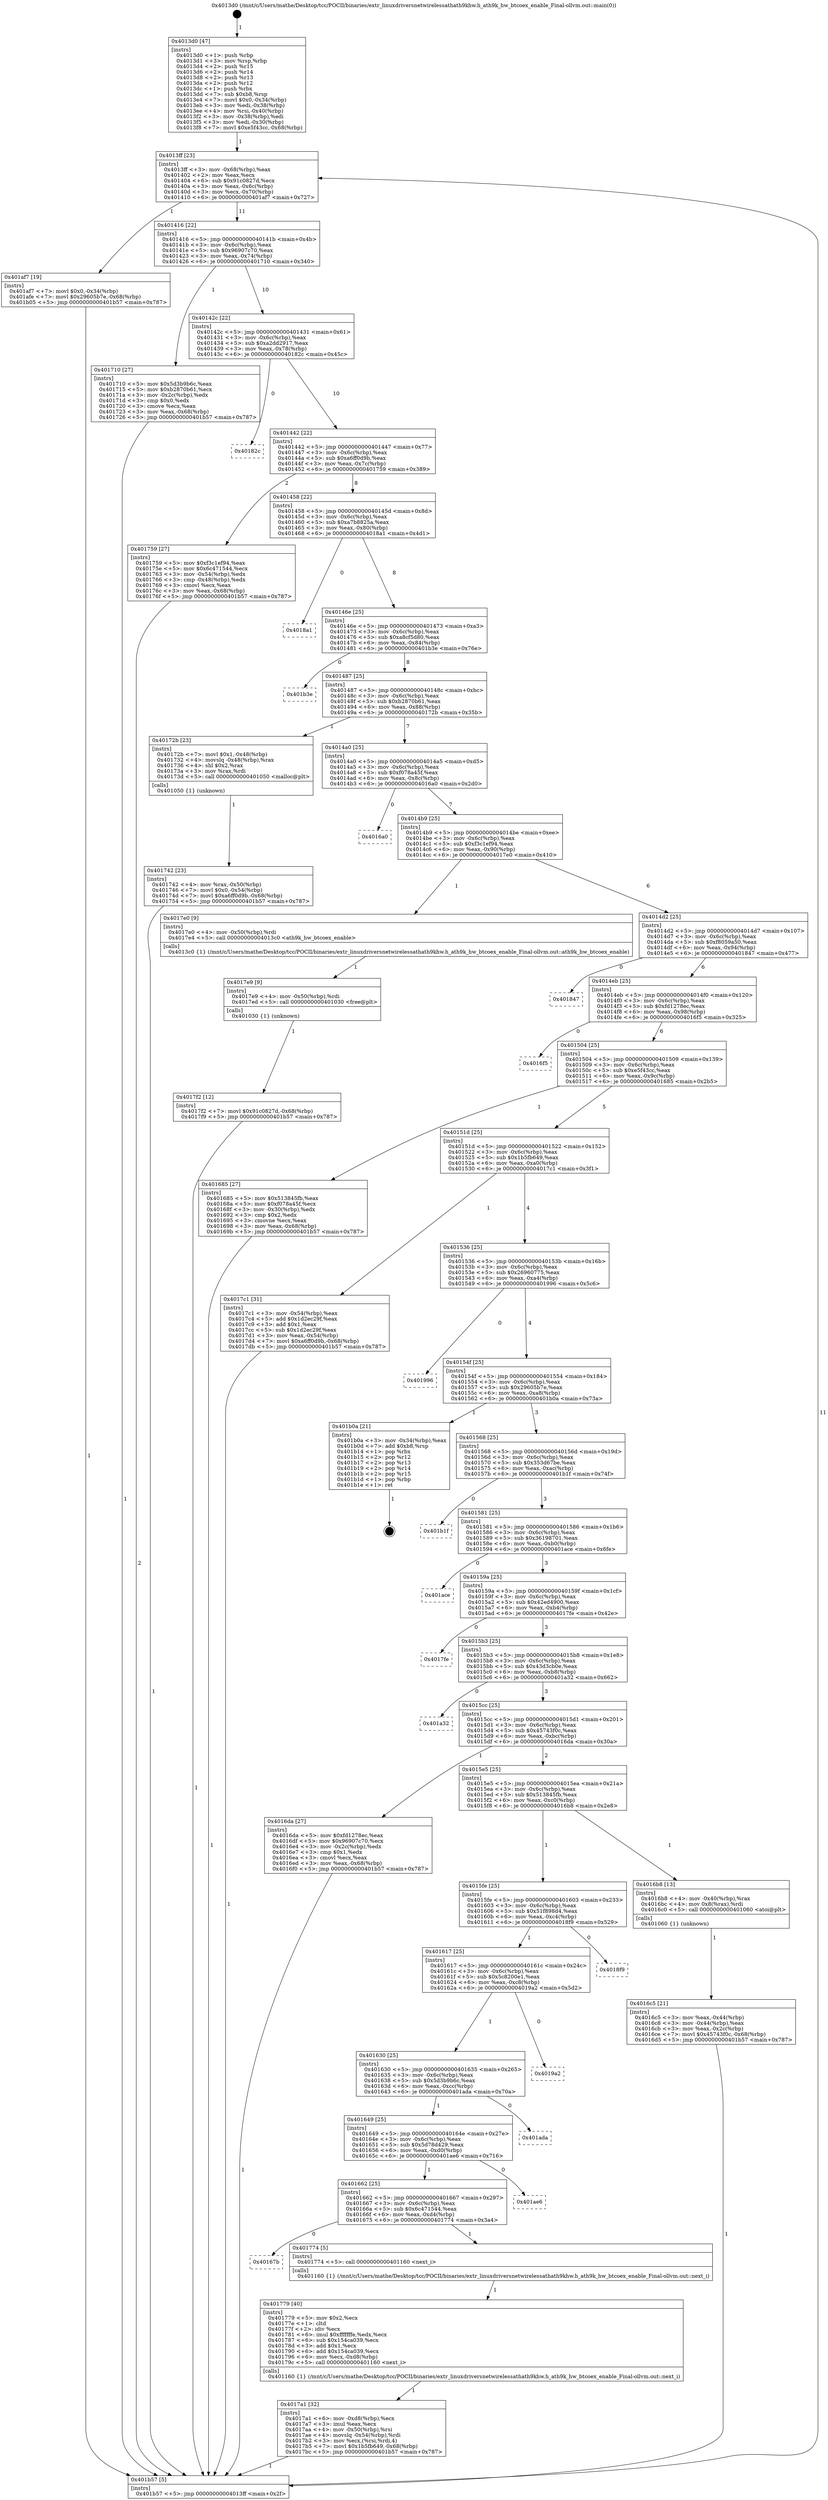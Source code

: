 digraph "0x4013d0" {
  label = "0x4013d0 (/mnt/c/Users/mathe/Desktop/tcc/POCII/binaries/extr_linuxdriversnetwirelessathath9khw.h_ath9k_hw_btcoex_enable_Final-ollvm.out::main(0))"
  labelloc = "t"
  node[shape=record]

  Entry [label="",width=0.3,height=0.3,shape=circle,fillcolor=black,style=filled]
  "0x4013ff" [label="{
     0x4013ff [23]\l
     | [instrs]\l
     &nbsp;&nbsp;0x4013ff \<+3\>: mov -0x68(%rbp),%eax\l
     &nbsp;&nbsp;0x401402 \<+2\>: mov %eax,%ecx\l
     &nbsp;&nbsp;0x401404 \<+6\>: sub $0x91c0827d,%ecx\l
     &nbsp;&nbsp;0x40140a \<+3\>: mov %eax,-0x6c(%rbp)\l
     &nbsp;&nbsp;0x40140d \<+3\>: mov %ecx,-0x70(%rbp)\l
     &nbsp;&nbsp;0x401410 \<+6\>: je 0000000000401af7 \<main+0x727\>\l
  }"]
  "0x401af7" [label="{
     0x401af7 [19]\l
     | [instrs]\l
     &nbsp;&nbsp;0x401af7 \<+7\>: movl $0x0,-0x34(%rbp)\l
     &nbsp;&nbsp;0x401afe \<+7\>: movl $0x29605b7e,-0x68(%rbp)\l
     &nbsp;&nbsp;0x401b05 \<+5\>: jmp 0000000000401b57 \<main+0x787\>\l
  }"]
  "0x401416" [label="{
     0x401416 [22]\l
     | [instrs]\l
     &nbsp;&nbsp;0x401416 \<+5\>: jmp 000000000040141b \<main+0x4b\>\l
     &nbsp;&nbsp;0x40141b \<+3\>: mov -0x6c(%rbp),%eax\l
     &nbsp;&nbsp;0x40141e \<+5\>: sub $0x96907c70,%eax\l
     &nbsp;&nbsp;0x401423 \<+3\>: mov %eax,-0x74(%rbp)\l
     &nbsp;&nbsp;0x401426 \<+6\>: je 0000000000401710 \<main+0x340\>\l
  }"]
  Exit [label="",width=0.3,height=0.3,shape=circle,fillcolor=black,style=filled,peripheries=2]
  "0x401710" [label="{
     0x401710 [27]\l
     | [instrs]\l
     &nbsp;&nbsp;0x401710 \<+5\>: mov $0x5d3b9b6c,%eax\l
     &nbsp;&nbsp;0x401715 \<+5\>: mov $0xb2870b61,%ecx\l
     &nbsp;&nbsp;0x40171a \<+3\>: mov -0x2c(%rbp),%edx\l
     &nbsp;&nbsp;0x40171d \<+3\>: cmp $0x0,%edx\l
     &nbsp;&nbsp;0x401720 \<+3\>: cmove %ecx,%eax\l
     &nbsp;&nbsp;0x401723 \<+3\>: mov %eax,-0x68(%rbp)\l
     &nbsp;&nbsp;0x401726 \<+5\>: jmp 0000000000401b57 \<main+0x787\>\l
  }"]
  "0x40142c" [label="{
     0x40142c [22]\l
     | [instrs]\l
     &nbsp;&nbsp;0x40142c \<+5\>: jmp 0000000000401431 \<main+0x61\>\l
     &nbsp;&nbsp;0x401431 \<+3\>: mov -0x6c(%rbp),%eax\l
     &nbsp;&nbsp;0x401434 \<+5\>: sub $0xa2dd2917,%eax\l
     &nbsp;&nbsp;0x401439 \<+3\>: mov %eax,-0x78(%rbp)\l
     &nbsp;&nbsp;0x40143c \<+6\>: je 000000000040182c \<main+0x45c\>\l
  }"]
  "0x4017f2" [label="{
     0x4017f2 [12]\l
     | [instrs]\l
     &nbsp;&nbsp;0x4017f2 \<+7\>: movl $0x91c0827d,-0x68(%rbp)\l
     &nbsp;&nbsp;0x4017f9 \<+5\>: jmp 0000000000401b57 \<main+0x787\>\l
  }"]
  "0x40182c" [label="{
     0x40182c\l
  }", style=dashed]
  "0x401442" [label="{
     0x401442 [22]\l
     | [instrs]\l
     &nbsp;&nbsp;0x401442 \<+5\>: jmp 0000000000401447 \<main+0x77\>\l
     &nbsp;&nbsp;0x401447 \<+3\>: mov -0x6c(%rbp),%eax\l
     &nbsp;&nbsp;0x40144a \<+5\>: sub $0xa6ff0d9b,%eax\l
     &nbsp;&nbsp;0x40144f \<+3\>: mov %eax,-0x7c(%rbp)\l
     &nbsp;&nbsp;0x401452 \<+6\>: je 0000000000401759 \<main+0x389\>\l
  }"]
  "0x4017e9" [label="{
     0x4017e9 [9]\l
     | [instrs]\l
     &nbsp;&nbsp;0x4017e9 \<+4\>: mov -0x50(%rbp),%rdi\l
     &nbsp;&nbsp;0x4017ed \<+5\>: call 0000000000401030 \<free@plt\>\l
     | [calls]\l
     &nbsp;&nbsp;0x401030 \{1\} (unknown)\l
  }"]
  "0x401759" [label="{
     0x401759 [27]\l
     | [instrs]\l
     &nbsp;&nbsp;0x401759 \<+5\>: mov $0xf3c1ef94,%eax\l
     &nbsp;&nbsp;0x40175e \<+5\>: mov $0x6c471544,%ecx\l
     &nbsp;&nbsp;0x401763 \<+3\>: mov -0x54(%rbp),%edx\l
     &nbsp;&nbsp;0x401766 \<+3\>: cmp -0x48(%rbp),%edx\l
     &nbsp;&nbsp;0x401769 \<+3\>: cmovl %ecx,%eax\l
     &nbsp;&nbsp;0x40176c \<+3\>: mov %eax,-0x68(%rbp)\l
     &nbsp;&nbsp;0x40176f \<+5\>: jmp 0000000000401b57 \<main+0x787\>\l
  }"]
  "0x401458" [label="{
     0x401458 [22]\l
     | [instrs]\l
     &nbsp;&nbsp;0x401458 \<+5\>: jmp 000000000040145d \<main+0x8d\>\l
     &nbsp;&nbsp;0x40145d \<+3\>: mov -0x6c(%rbp),%eax\l
     &nbsp;&nbsp;0x401460 \<+5\>: sub $0xa7b8825a,%eax\l
     &nbsp;&nbsp;0x401465 \<+3\>: mov %eax,-0x80(%rbp)\l
     &nbsp;&nbsp;0x401468 \<+6\>: je 00000000004018a1 \<main+0x4d1\>\l
  }"]
  "0x4017a1" [label="{
     0x4017a1 [32]\l
     | [instrs]\l
     &nbsp;&nbsp;0x4017a1 \<+6\>: mov -0xd8(%rbp),%ecx\l
     &nbsp;&nbsp;0x4017a7 \<+3\>: imul %eax,%ecx\l
     &nbsp;&nbsp;0x4017aa \<+4\>: mov -0x50(%rbp),%rsi\l
     &nbsp;&nbsp;0x4017ae \<+4\>: movslq -0x54(%rbp),%rdi\l
     &nbsp;&nbsp;0x4017b2 \<+3\>: mov %ecx,(%rsi,%rdi,4)\l
     &nbsp;&nbsp;0x4017b5 \<+7\>: movl $0x1b5fb649,-0x68(%rbp)\l
     &nbsp;&nbsp;0x4017bc \<+5\>: jmp 0000000000401b57 \<main+0x787\>\l
  }"]
  "0x4018a1" [label="{
     0x4018a1\l
  }", style=dashed]
  "0x40146e" [label="{
     0x40146e [25]\l
     | [instrs]\l
     &nbsp;&nbsp;0x40146e \<+5\>: jmp 0000000000401473 \<main+0xa3\>\l
     &nbsp;&nbsp;0x401473 \<+3\>: mov -0x6c(%rbp),%eax\l
     &nbsp;&nbsp;0x401476 \<+5\>: sub $0xa8cf5d80,%eax\l
     &nbsp;&nbsp;0x40147b \<+6\>: mov %eax,-0x84(%rbp)\l
     &nbsp;&nbsp;0x401481 \<+6\>: je 0000000000401b3e \<main+0x76e\>\l
  }"]
  "0x401779" [label="{
     0x401779 [40]\l
     | [instrs]\l
     &nbsp;&nbsp;0x401779 \<+5\>: mov $0x2,%ecx\l
     &nbsp;&nbsp;0x40177e \<+1\>: cltd\l
     &nbsp;&nbsp;0x40177f \<+2\>: idiv %ecx\l
     &nbsp;&nbsp;0x401781 \<+6\>: imul $0xfffffffe,%edx,%ecx\l
     &nbsp;&nbsp;0x401787 \<+6\>: sub $0x154ca039,%ecx\l
     &nbsp;&nbsp;0x40178d \<+3\>: add $0x1,%ecx\l
     &nbsp;&nbsp;0x401790 \<+6\>: add $0x154ca039,%ecx\l
     &nbsp;&nbsp;0x401796 \<+6\>: mov %ecx,-0xd8(%rbp)\l
     &nbsp;&nbsp;0x40179c \<+5\>: call 0000000000401160 \<next_i\>\l
     | [calls]\l
     &nbsp;&nbsp;0x401160 \{1\} (/mnt/c/Users/mathe/Desktop/tcc/POCII/binaries/extr_linuxdriversnetwirelessathath9khw.h_ath9k_hw_btcoex_enable_Final-ollvm.out::next_i)\l
  }"]
  "0x401b3e" [label="{
     0x401b3e\l
  }", style=dashed]
  "0x401487" [label="{
     0x401487 [25]\l
     | [instrs]\l
     &nbsp;&nbsp;0x401487 \<+5\>: jmp 000000000040148c \<main+0xbc\>\l
     &nbsp;&nbsp;0x40148c \<+3\>: mov -0x6c(%rbp),%eax\l
     &nbsp;&nbsp;0x40148f \<+5\>: sub $0xb2870b61,%eax\l
     &nbsp;&nbsp;0x401494 \<+6\>: mov %eax,-0x88(%rbp)\l
     &nbsp;&nbsp;0x40149a \<+6\>: je 000000000040172b \<main+0x35b\>\l
  }"]
  "0x40167b" [label="{
     0x40167b\l
  }", style=dashed]
  "0x40172b" [label="{
     0x40172b [23]\l
     | [instrs]\l
     &nbsp;&nbsp;0x40172b \<+7\>: movl $0x1,-0x48(%rbp)\l
     &nbsp;&nbsp;0x401732 \<+4\>: movslq -0x48(%rbp),%rax\l
     &nbsp;&nbsp;0x401736 \<+4\>: shl $0x2,%rax\l
     &nbsp;&nbsp;0x40173a \<+3\>: mov %rax,%rdi\l
     &nbsp;&nbsp;0x40173d \<+5\>: call 0000000000401050 \<malloc@plt\>\l
     | [calls]\l
     &nbsp;&nbsp;0x401050 \{1\} (unknown)\l
  }"]
  "0x4014a0" [label="{
     0x4014a0 [25]\l
     | [instrs]\l
     &nbsp;&nbsp;0x4014a0 \<+5\>: jmp 00000000004014a5 \<main+0xd5\>\l
     &nbsp;&nbsp;0x4014a5 \<+3\>: mov -0x6c(%rbp),%eax\l
     &nbsp;&nbsp;0x4014a8 \<+5\>: sub $0xf078a45f,%eax\l
     &nbsp;&nbsp;0x4014ad \<+6\>: mov %eax,-0x8c(%rbp)\l
     &nbsp;&nbsp;0x4014b3 \<+6\>: je 00000000004016a0 \<main+0x2d0\>\l
  }"]
  "0x401774" [label="{
     0x401774 [5]\l
     | [instrs]\l
     &nbsp;&nbsp;0x401774 \<+5\>: call 0000000000401160 \<next_i\>\l
     | [calls]\l
     &nbsp;&nbsp;0x401160 \{1\} (/mnt/c/Users/mathe/Desktop/tcc/POCII/binaries/extr_linuxdriversnetwirelessathath9khw.h_ath9k_hw_btcoex_enable_Final-ollvm.out::next_i)\l
  }"]
  "0x4016a0" [label="{
     0x4016a0\l
  }", style=dashed]
  "0x4014b9" [label="{
     0x4014b9 [25]\l
     | [instrs]\l
     &nbsp;&nbsp;0x4014b9 \<+5\>: jmp 00000000004014be \<main+0xee\>\l
     &nbsp;&nbsp;0x4014be \<+3\>: mov -0x6c(%rbp),%eax\l
     &nbsp;&nbsp;0x4014c1 \<+5\>: sub $0xf3c1ef94,%eax\l
     &nbsp;&nbsp;0x4014c6 \<+6\>: mov %eax,-0x90(%rbp)\l
     &nbsp;&nbsp;0x4014cc \<+6\>: je 00000000004017e0 \<main+0x410\>\l
  }"]
  "0x401662" [label="{
     0x401662 [25]\l
     | [instrs]\l
     &nbsp;&nbsp;0x401662 \<+5\>: jmp 0000000000401667 \<main+0x297\>\l
     &nbsp;&nbsp;0x401667 \<+3\>: mov -0x6c(%rbp),%eax\l
     &nbsp;&nbsp;0x40166a \<+5\>: sub $0x6c471544,%eax\l
     &nbsp;&nbsp;0x40166f \<+6\>: mov %eax,-0xd4(%rbp)\l
     &nbsp;&nbsp;0x401675 \<+6\>: je 0000000000401774 \<main+0x3a4\>\l
  }"]
  "0x4017e0" [label="{
     0x4017e0 [9]\l
     | [instrs]\l
     &nbsp;&nbsp;0x4017e0 \<+4\>: mov -0x50(%rbp),%rdi\l
     &nbsp;&nbsp;0x4017e4 \<+5\>: call 00000000004013c0 \<ath9k_hw_btcoex_enable\>\l
     | [calls]\l
     &nbsp;&nbsp;0x4013c0 \{1\} (/mnt/c/Users/mathe/Desktop/tcc/POCII/binaries/extr_linuxdriversnetwirelessathath9khw.h_ath9k_hw_btcoex_enable_Final-ollvm.out::ath9k_hw_btcoex_enable)\l
  }"]
  "0x4014d2" [label="{
     0x4014d2 [25]\l
     | [instrs]\l
     &nbsp;&nbsp;0x4014d2 \<+5\>: jmp 00000000004014d7 \<main+0x107\>\l
     &nbsp;&nbsp;0x4014d7 \<+3\>: mov -0x6c(%rbp),%eax\l
     &nbsp;&nbsp;0x4014da \<+5\>: sub $0xf8059a50,%eax\l
     &nbsp;&nbsp;0x4014df \<+6\>: mov %eax,-0x94(%rbp)\l
     &nbsp;&nbsp;0x4014e5 \<+6\>: je 0000000000401847 \<main+0x477\>\l
  }"]
  "0x401ae6" [label="{
     0x401ae6\l
  }", style=dashed]
  "0x401847" [label="{
     0x401847\l
  }", style=dashed]
  "0x4014eb" [label="{
     0x4014eb [25]\l
     | [instrs]\l
     &nbsp;&nbsp;0x4014eb \<+5\>: jmp 00000000004014f0 \<main+0x120\>\l
     &nbsp;&nbsp;0x4014f0 \<+3\>: mov -0x6c(%rbp),%eax\l
     &nbsp;&nbsp;0x4014f3 \<+5\>: sub $0xfd1278ec,%eax\l
     &nbsp;&nbsp;0x4014f8 \<+6\>: mov %eax,-0x98(%rbp)\l
     &nbsp;&nbsp;0x4014fe \<+6\>: je 00000000004016f5 \<main+0x325\>\l
  }"]
  "0x401649" [label="{
     0x401649 [25]\l
     | [instrs]\l
     &nbsp;&nbsp;0x401649 \<+5\>: jmp 000000000040164e \<main+0x27e\>\l
     &nbsp;&nbsp;0x40164e \<+3\>: mov -0x6c(%rbp),%eax\l
     &nbsp;&nbsp;0x401651 \<+5\>: sub $0x5d78d429,%eax\l
     &nbsp;&nbsp;0x401656 \<+6\>: mov %eax,-0xd0(%rbp)\l
     &nbsp;&nbsp;0x40165c \<+6\>: je 0000000000401ae6 \<main+0x716\>\l
  }"]
  "0x4016f5" [label="{
     0x4016f5\l
  }", style=dashed]
  "0x401504" [label="{
     0x401504 [25]\l
     | [instrs]\l
     &nbsp;&nbsp;0x401504 \<+5\>: jmp 0000000000401509 \<main+0x139\>\l
     &nbsp;&nbsp;0x401509 \<+3\>: mov -0x6c(%rbp),%eax\l
     &nbsp;&nbsp;0x40150c \<+5\>: sub $0xe5f43cc,%eax\l
     &nbsp;&nbsp;0x401511 \<+6\>: mov %eax,-0x9c(%rbp)\l
     &nbsp;&nbsp;0x401517 \<+6\>: je 0000000000401685 \<main+0x2b5\>\l
  }"]
  "0x401ada" [label="{
     0x401ada\l
  }", style=dashed]
  "0x401685" [label="{
     0x401685 [27]\l
     | [instrs]\l
     &nbsp;&nbsp;0x401685 \<+5\>: mov $0x513845fb,%eax\l
     &nbsp;&nbsp;0x40168a \<+5\>: mov $0xf078a45f,%ecx\l
     &nbsp;&nbsp;0x40168f \<+3\>: mov -0x30(%rbp),%edx\l
     &nbsp;&nbsp;0x401692 \<+3\>: cmp $0x2,%edx\l
     &nbsp;&nbsp;0x401695 \<+3\>: cmovne %ecx,%eax\l
     &nbsp;&nbsp;0x401698 \<+3\>: mov %eax,-0x68(%rbp)\l
     &nbsp;&nbsp;0x40169b \<+5\>: jmp 0000000000401b57 \<main+0x787\>\l
  }"]
  "0x40151d" [label="{
     0x40151d [25]\l
     | [instrs]\l
     &nbsp;&nbsp;0x40151d \<+5\>: jmp 0000000000401522 \<main+0x152\>\l
     &nbsp;&nbsp;0x401522 \<+3\>: mov -0x6c(%rbp),%eax\l
     &nbsp;&nbsp;0x401525 \<+5\>: sub $0x1b5fb649,%eax\l
     &nbsp;&nbsp;0x40152a \<+6\>: mov %eax,-0xa0(%rbp)\l
     &nbsp;&nbsp;0x401530 \<+6\>: je 00000000004017c1 \<main+0x3f1\>\l
  }"]
  "0x401b57" [label="{
     0x401b57 [5]\l
     | [instrs]\l
     &nbsp;&nbsp;0x401b57 \<+5\>: jmp 00000000004013ff \<main+0x2f\>\l
  }"]
  "0x4013d0" [label="{
     0x4013d0 [47]\l
     | [instrs]\l
     &nbsp;&nbsp;0x4013d0 \<+1\>: push %rbp\l
     &nbsp;&nbsp;0x4013d1 \<+3\>: mov %rsp,%rbp\l
     &nbsp;&nbsp;0x4013d4 \<+2\>: push %r15\l
     &nbsp;&nbsp;0x4013d6 \<+2\>: push %r14\l
     &nbsp;&nbsp;0x4013d8 \<+2\>: push %r13\l
     &nbsp;&nbsp;0x4013da \<+2\>: push %r12\l
     &nbsp;&nbsp;0x4013dc \<+1\>: push %rbx\l
     &nbsp;&nbsp;0x4013dd \<+7\>: sub $0xb8,%rsp\l
     &nbsp;&nbsp;0x4013e4 \<+7\>: movl $0x0,-0x34(%rbp)\l
     &nbsp;&nbsp;0x4013eb \<+3\>: mov %edi,-0x38(%rbp)\l
     &nbsp;&nbsp;0x4013ee \<+4\>: mov %rsi,-0x40(%rbp)\l
     &nbsp;&nbsp;0x4013f2 \<+3\>: mov -0x38(%rbp),%edi\l
     &nbsp;&nbsp;0x4013f5 \<+3\>: mov %edi,-0x30(%rbp)\l
     &nbsp;&nbsp;0x4013f8 \<+7\>: movl $0xe5f43cc,-0x68(%rbp)\l
  }"]
  "0x401630" [label="{
     0x401630 [25]\l
     | [instrs]\l
     &nbsp;&nbsp;0x401630 \<+5\>: jmp 0000000000401635 \<main+0x265\>\l
     &nbsp;&nbsp;0x401635 \<+3\>: mov -0x6c(%rbp),%eax\l
     &nbsp;&nbsp;0x401638 \<+5\>: sub $0x5d3b9b6c,%eax\l
     &nbsp;&nbsp;0x40163d \<+6\>: mov %eax,-0xcc(%rbp)\l
     &nbsp;&nbsp;0x401643 \<+6\>: je 0000000000401ada \<main+0x70a\>\l
  }"]
  "0x4017c1" [label="{
     0x4017c1 [31]\l
     | [instrs]\l
     &nbsp;&nbsp;0x4017c1 \<+3\>: mov -0x54(%rbp),%eax\l
     &nbsp;&nbsp;0x4017c4 \<+5\>: add $0x1d2ec29f,%eax\l
     &nbsp;&nbsp;0x4017c9 \<+3\>: add $0x1,%eax\l
     &nbsp;&nbsp;0x4017cc \<+5\>: sub $0x1d2ec29f,%eax\l
     &nbsp;&nbsp;0x4017d1 \<+3\>: mov %eax,-0x54(%rbp)\l
     &nbsp;&nbsp;0x4017d4 \<+7\>: movl $0xa6ff0d9b,-0x68(%rbp)\l
     &nbsp;&nbsp;0x4017db \<+5\>: jmp 0000000000401b57 \<main+0x787\>\l
  }"]
  "0x401536" [label="{
     0x401536 [25]\l
     | [instrs]\l
     &nbsp;&nbsp;0x401536 \<+5\>: jmp 000000000040153b \<main+0x16b\>\l
     &nbsp;&nbsp;0x40153b \<+3\>: mov -0x6c(%rbp),%eax\l
     &nbsp;&nbsp;0x40153e \<+5\>: sub $0x26960775,%eax\l
     &nbsp;&nbsp;0x401543 \<+6\>: mov %eax,-0xa4(%rbp)\l
     &nbsp;&nbsp;0x401549 \<+6\>: je 0000000000401996 \<main+0x5c6\>\l
  }"]
  "0x4019a2" [label="{
     0x4019a2\l
  }", style=dashed]
  "0x401996" [label="{
     0x401996\l
  }", style=dashed]
  "0x40154f" [label="{
     0x40154f [25]\l
     | [instrs]\l
     &nbsp;&nbsp;0x40154f \<+5\>: jmp 0000000000401554 \<main+0x184\>\l
     &nbsp;&nbsp;0x401554 \<+3\>: mov -0x6c(%rbp),%eax\l
     &nbsp;&nbsp;0x401557 \<+5\>: sub $0x29605b7e,%eax\l
     &nbsp;&nbsp;0x40155c \<+6\>: mov %eax,-0xa8(%rbp)\l
     &nbsp;&nbsp;0x401562 \<+6\>: je 0000000000401b0a \<main+0x73a\>\l
  }"]
  "0x401617" [label="{
     0x401617 [25]\l
     | [instrs]\l
     &nbsp;&nbsp;0x401617 \<+5\>: jmp 000000000040161c \<main+0x24c\>\l
     &nbsp;&nbsp;0x40161c \<+3\>: mov -0x6c(%rbp),%eax\l
     &nbsp;&nbsp;0x40161f \<+5\>: sub $0x5c8200e1,%eax\l
     &nbsp;&nbsp;0x401624 \<+6\>: mov %eax,-0xc8(%rbp)\l
     &nbsp;&nbsp;0x40162a \<+6\>: je 00000000004019a2 \<main+0x5d2\>\l
  }"]
  "0x401b0a" [label="{
     0x401b0a [21]\l
     | [instrs]\l
     &nbsp;&nbsp;0x401b0a \<+3\>: mov -0x34(%rbp),%eax\l
     &nbsp;&nbsp;0x401b0d \<+7\>: add $0xb8,%rsp\l
     &nbsp;&nbsp;0x401b14 \<+1\>: pop %rbx\l
     &nbsp;&nbsp;0x401b15 \<+2\>: pop %r12\l
     &nbsp;&nbsp;0x401b17 \<+2\>: pop %r13\l
     &nbsp;&nbsp;0x401b19 \<+2\>: pop %r14\l
     &nbsp;&nbsp;0x401b1b \<+2\>: pop %r15\l
     &nbsp;&nbsp;0x401b1d \<+1\>: pop %rbp\l
     &nbsp;&nbsp;0x401b1e \<+1\>: ret\l
  }"]
  "0x401568" [label="{
     0x401568 [25]\l
     | [instrs]\l
     &nbsp;&nbsp;0x401568 \<+5\>: jmp 000000000040156d \<main+0x19d\>\l
     &nbsp;&nbsp;0x40156d \<+3\>: mov -0x6c(%rbp),%eax\l
     &nbsp;&nbsp;0x401570 \<+5\>: sub $0x353d67be,%eax\l
     &nbsp;&nbsp;0x401575 \<+6\>: mov %eax,-0xac(%rbp)\l
     &nbsp;&nbsp;0x40157b \<+6\>: je 0000000000401b1f \<main+0x74f\>\l
  }"]
  "0x4018f9" [label="{
     0x4018f9\l
  }", style=dashed]
  "0x401b1f" [label="{
     0x401b1f\l
  }", style=dashed]
  "0x401581" [label="{
     0x401581 [25]\l
     | [instrs]\l
     &nbsp;&nbsp;0x401581 \<+5\>: jmp 0000000000401586 \<main+0x1b6\>\l
     &nbsp;&nbsp;0x401586 \<+3\>: mov -0x6c(%rbp),%eax\l
     &nbsp;&nbsp;0x401589 \<+5\>: sub $0x36198701,%eax\l
     &nbsp;&nbsp;0x40158e \<+6\>: mov %eax,-0xb0(%rbp)\l
     &nbsp;&nbsp;0x401594 \<+6\>: je 0000000000401ace \<main+0x6fe\>\l
  }"]
  "0x401742" [label="{
     0x401742 [23]\l
     | [instrs]\l
     &nbsp;&nbsp;0x401742 \<+4\>: mov %rax,-0x50(%rbp)\l
     &nbsp;&nbsp;0x401746 \<+7\>: movl $0x0,-0x54(%rbp)\l
     &nbsp;&nbsp;0x40174d \<+7\>: movl $0xa6ff0d9b,-0x68(%rbp)\l
     &nbsp;&nbsp;0x401754 \<+5\>: jmp 0000000000401b57 \<main+0x787\>\l
  }"]
  "0x401ace" [label="{
     0x401ace\l
  }", style=dashed]
  "0x40159a" [label="{
     0x40159a [25]\l
     | [instrs]\l
     &nbsp;&nbsp;0x40159a \<+5\>: jmp 000000000040159f \<main+0x1cf\>\l
     &nbsp;&nbsp;0x40159f \<+3\>: mov -0x6c(%rbp),%eax\l
     &nbsp;&nbsp;0x4015a2 \<+5\>: sub $0x42ed4900,%eax\l
     &nbsp;&nbsp;0x4015a7 \<+6\>: mov %eax,-0xb4(%rbp)\l
     &nbsp;&nbsp;0x4015ad \<+6\>: je 00000000004017fe \<main+0x42e\>\l
  }"]
  "0x4016c5" [label="{
     0x4016c5 [21]\l
     | [instrs]\l
     &nbsp;&nbsp;0x4016c5 \<+3\>: mov %eax,-0x44(%rbp)\l
     &nbsp;&nbsp;0x4016c8 \<+3\>: mov -0x44(%rbp),%eax\l
     &nbsp;&nbsp;0x4016cb \<+3\>: mov %eax,-0x2c(%rbp)\l
     &nbsp;&nbsp;0x4016ce \<+7\>: movl $0x45743f0c,-0x68(%rbp)\l
     &nbsp;&nbsp;0x4016d5 \<+5\>: jmp 0000000000401b57 \<main+0x787\>\l
  }"]
  "0x4017fe" [label="{
     0x4017fe\l
  }", style=dashed]
  "0x4015b3" [label="{
     0x4015b3 [25]\l
     | [instrs]\l
     &nbsp;&nbsp;0x4015b3 \<+5\>: jmp 00000000004015b8 \<main+0x1e8\>\l
     &nbsp;&nbsp;0x4015b8 \<+3\>: mov -0x6c(%rbp),%eax\l
     &nbsp;&nbsp;0x4015bb \<+5\>: sub $0x43d3cb0e,%eax\l
     &nbsp;&nbsp;0x4015c0 \<+6\>: mov %eax,-0xb8(%rbp)\l
     &nbsp;&nbsp;0x4015c6 \<+6\>: je 0000000000401a32 \<main+0x662\>\l
  }"]
  "0x4015fe" [label="{
     0x4015fe [25]\l
     | [instrs]\l
     &nbsp;&nbsp;0x4015fe \<+5\>: jmp 0000000000401603 \<main+0x233\>\l
     &nbsp;&nbsp;0x401603 \<+3\>: mov -0x6c(%rbp),%eax\l
     &nbsp;&nbsp;0x401606 \<+5\>: sub $0x51f898d4,%eax\l
     &nbsp;&nbsp;0x40160b \<+6\>: mov %eax,-0xc4(%rbp)\l
     &nbsp;&nbsp;0x401611 \<+6\>: je 00000000004018f9 \<main+0x529\>\l
  }"]
  "0x401a32" [label="{
     0x401a32\l
  }", style=dashed]
  "0x4015cc" [label="{
     0x4015cc [25]\l
     | [instrs]\l
     &nbsp;&nbsp;0x4015cc \<+5\>: jmp 00000000004015d1 \<main+0x201\>\l
     &nbsp;&nbsp;0x4015d1 \<+3\>: mov -0x6c(%rbp),%eax\l
     &nbsp;&nbsp;0x4015d4 \<+5\>: sub $0x45743f0c,%eax\l
     &nbsp;&nbsp;0x4015d9 \<+6\>: mov %eax,-0xbc(%rbp)\l
     &nbsp;&nbsp;0x4015df \<+6\>: je 00000000004016da \<main+0x30a\>\l
  }"]
  "0x4016b8" [label="{
     0x4016b8 [13]\l
     | [instrs]\l
     &nbsp;&nbsp;0x4016b8 \<+4\>: mov -0x40(%rbp),%rax\l
     &nbsp;&nbsp;0x4016bc \<+4\>: mov 0x8(%rax),%rdi\l
     &nbsp;&nbsp;0x4016c0 \<+5\>: call 0000000000401060 \<atoi@plt\>\l
     | [calls]\l
     &nbsp;&nbsp;0x401060 \{1\} (unknown)\l
  }"]
  "0x4016da" [label="{
     0x4016da [27]\l
     | [instrs]\l
     &nbsp;&nbsp;0x4016da \<+5\>: mov $0xfd1278ec,%eax\l
     &nbsp;&nbsp;0x4016df \<+5\>: mov $0x96907c70,%ecx\l
     &nbsp;&nbsp;0x4016e4 \<+3\>: mov -0x2c(%rbp),%edx\l
     &nbsp;&nbsp;0x4016e7 \<+3\>: cmp $0x1,%edx\l
     &nbsp;&nbsp;0x4016ea \<+3\>: cmovl %ecx,%eax\l
     &nbsp;&nbsp;0x4016ed \<+3\>: mov %eax,-0x68(%rbp)\l
     &nbsp;&nbsp;0x4016f0 \<+5\>: jmp 0000000000401b57 \<main+0x787\>\l
  }"]
  "0x4015e5" [label="{
     0x4015e5 [25]\l
     | [instrs]\l
     &nbsp;&nbsp;0x4015e5 \<+5\>: jmp 00000000004015ea \<main+0x21a\>\l
     &nbsp;&nbsp;0x4015ea \<+3\>: mov -0x6c(%rbp),%eax\l
     &nbsp;&nbsp;0x4015ed \<+5\>: sub $0x513845fb,%eax\l
     &nbsp;&nbsp;0x4015f2 \<+6\>: mov %eax,-0xc0(%rbp)\l
     &nbsp;&nbsp;0x4015f8 \<+6\>: je 00000000004016b8 \<main+0x2e8\>\l
  }"]
  Entry -> "0x4013d0" [label=" 1"]
  "0x4013ff" -> "0x401af7" [label=" 1"]
  "0x4013ff" -> "0x401416" [label=" 11"]
  "0x401b0a" -> Exit [label=" 1"]
  "0x401416" -> "0x401710" [label=" 1"]
  "0x401416" -> "0x40142c" [label=" 10"]
  "0x401af7" -> "0x401b57" [label=" 1"]
  "0x40142c" -> "0x40182c" [label=" 0"]
  "0x40142c" -> "0x401442" [label=" 10"]
  "0x4017f2" -> "0x401b57" [label=" 1"]
  "0x401442" -> "0x401759" [label=" 2"]
  "0x401442" -> "0x401458" [label=" 8"]
  "0x4017e9" -> "0x4017f2" [label=" 1"]
  "0x401458" -> "0x4018a1" [label=" 0"]
  "0x401458" -> "0x40146e" [label=" 8"]
  "0x4017e0" -> "0x4017e9" [label=" 1"]
  "0x40146e" -> "0x401b3e" [label=" 0"]
  "0x40146e" -> "0x401487" [label=" 8"]
  "0x4017c1" -> "0x401b57" [label=" 1"]
  "0x401487" -> "0x40172b" [label=" 1"]
  "0x401487" -> "0x4014a0" [label=" 7"]
  "0x4017a1" -> "0x401b57" [label=" 1"]
  "0x4014a0" -> "0x4016a0" [label=" 0"]
  "0x4014a0" -> "0x4014b9" [label=" 7"]
  "0x401779" -> "0x4017a1" [label=" 1"]
  "0x4014b9" -> "0x4017e0" [label=" 1"]
  "0x4014b9" -> "0x4014d2" [label=" 6"]
  "0x401662" -> "0x40167b" [label=" 0"]
  "0x4014d2" -> "0x401847" [label=" 0"]
  "0x4014d2" -> "0x4014eb" [label=" 6"]
  "0x401662" -> "0x401774" [label=" 1"]
  "0x4014eb" -> "0x4016f5" [label=" 0"]
  "0x4014eb" -> "0x401504" [label=" 6"]
  "0x401649" -> "0x401662" [label=" 1"]
  "0x401504" -> "0x401685" [label=" 1"]
  "0x401504" -> "0x40151d" [label=" 5"]
  "0x401685" -> "0x401b57" [label=" 1"]
  "0x4013d0" -> "0x4013ff" [label=" 1"]
  "0x401b57" -> "0x4013ff" [label=" 11"]
  "0x401649" -> "0x401ae6" [label=" 0"]
  "0x40151d" -> "0x4017c1" [label=" 1"]
  "0x40151d" -> "0x401536" [label=" 4"]
  "0x401630" -> "0x401649" [label=" 1"]
  "0x401536" -> "0x401996" [label=" 0"]
  "0x401536" -> "0x40154f" [label=" 4"]
  "0x401630" -> "0x401ada" [label=" 0"]
  "0x40154f" -> "0x401b0a" [label=" 1"]
  "0x40154f" -> "0x401568" [label=" 3"]
  "0x401617" -> "0x401630" [label=" 1"]
  "0x401568" -> "0x401b1f" [label=" 0"]
  "0x401568" -> "0x401581" [label=" 3"]
  "0x401617" -> "0x4019a2" [label=" 0"]
  "0x401581" -> "0x401ace" [label=" 0"]
  "0x401581" -> "0x40159a" [label=" 3"]
  "0x4015fe" -> "0x401617" [label=" 1"]
  "0x40159a" -> "0x4017fe" [label=" 0"]
  "0x40159a" -> "0x4015b3" [label=" 3"]
  "0x4015fe" -> "0x4018f9" [label=" 0"]
  "0x4015b3" -> "0x401a32" [label=" 0"]
  "0x4015b3" -> "0x4015cc" [label=" 3"]
  "0x401774" -> "0x401779" [label=" 1"]
  "0x4015cc" -> "0x4016da" [label=" 1"]
  "0x4015cc" -> "0x4015e5" [label=" 2"]
  "0x401759" -> "0x401b57" [label=" 2"]
  "0x4015e5" -> "0x4016b8" [label=" 1"]
  "0x4015e5" -> "0x4015fe" [label=" 1"]
  "0x4016b8" -> "0x4016c5" [label=" 1"]
  "0x4016c5" -> "0x401b57" [label=" 1"]
  "0x4016da" -> "0x401b57" [label=" 1"]
  "0x401710" -> "0x401b57" [label=" 1"]
  "0x40172b" -> "0x401742" [label=" 1"]
  "0x401742" -> "0x401b57" [label=" 1"]
}
